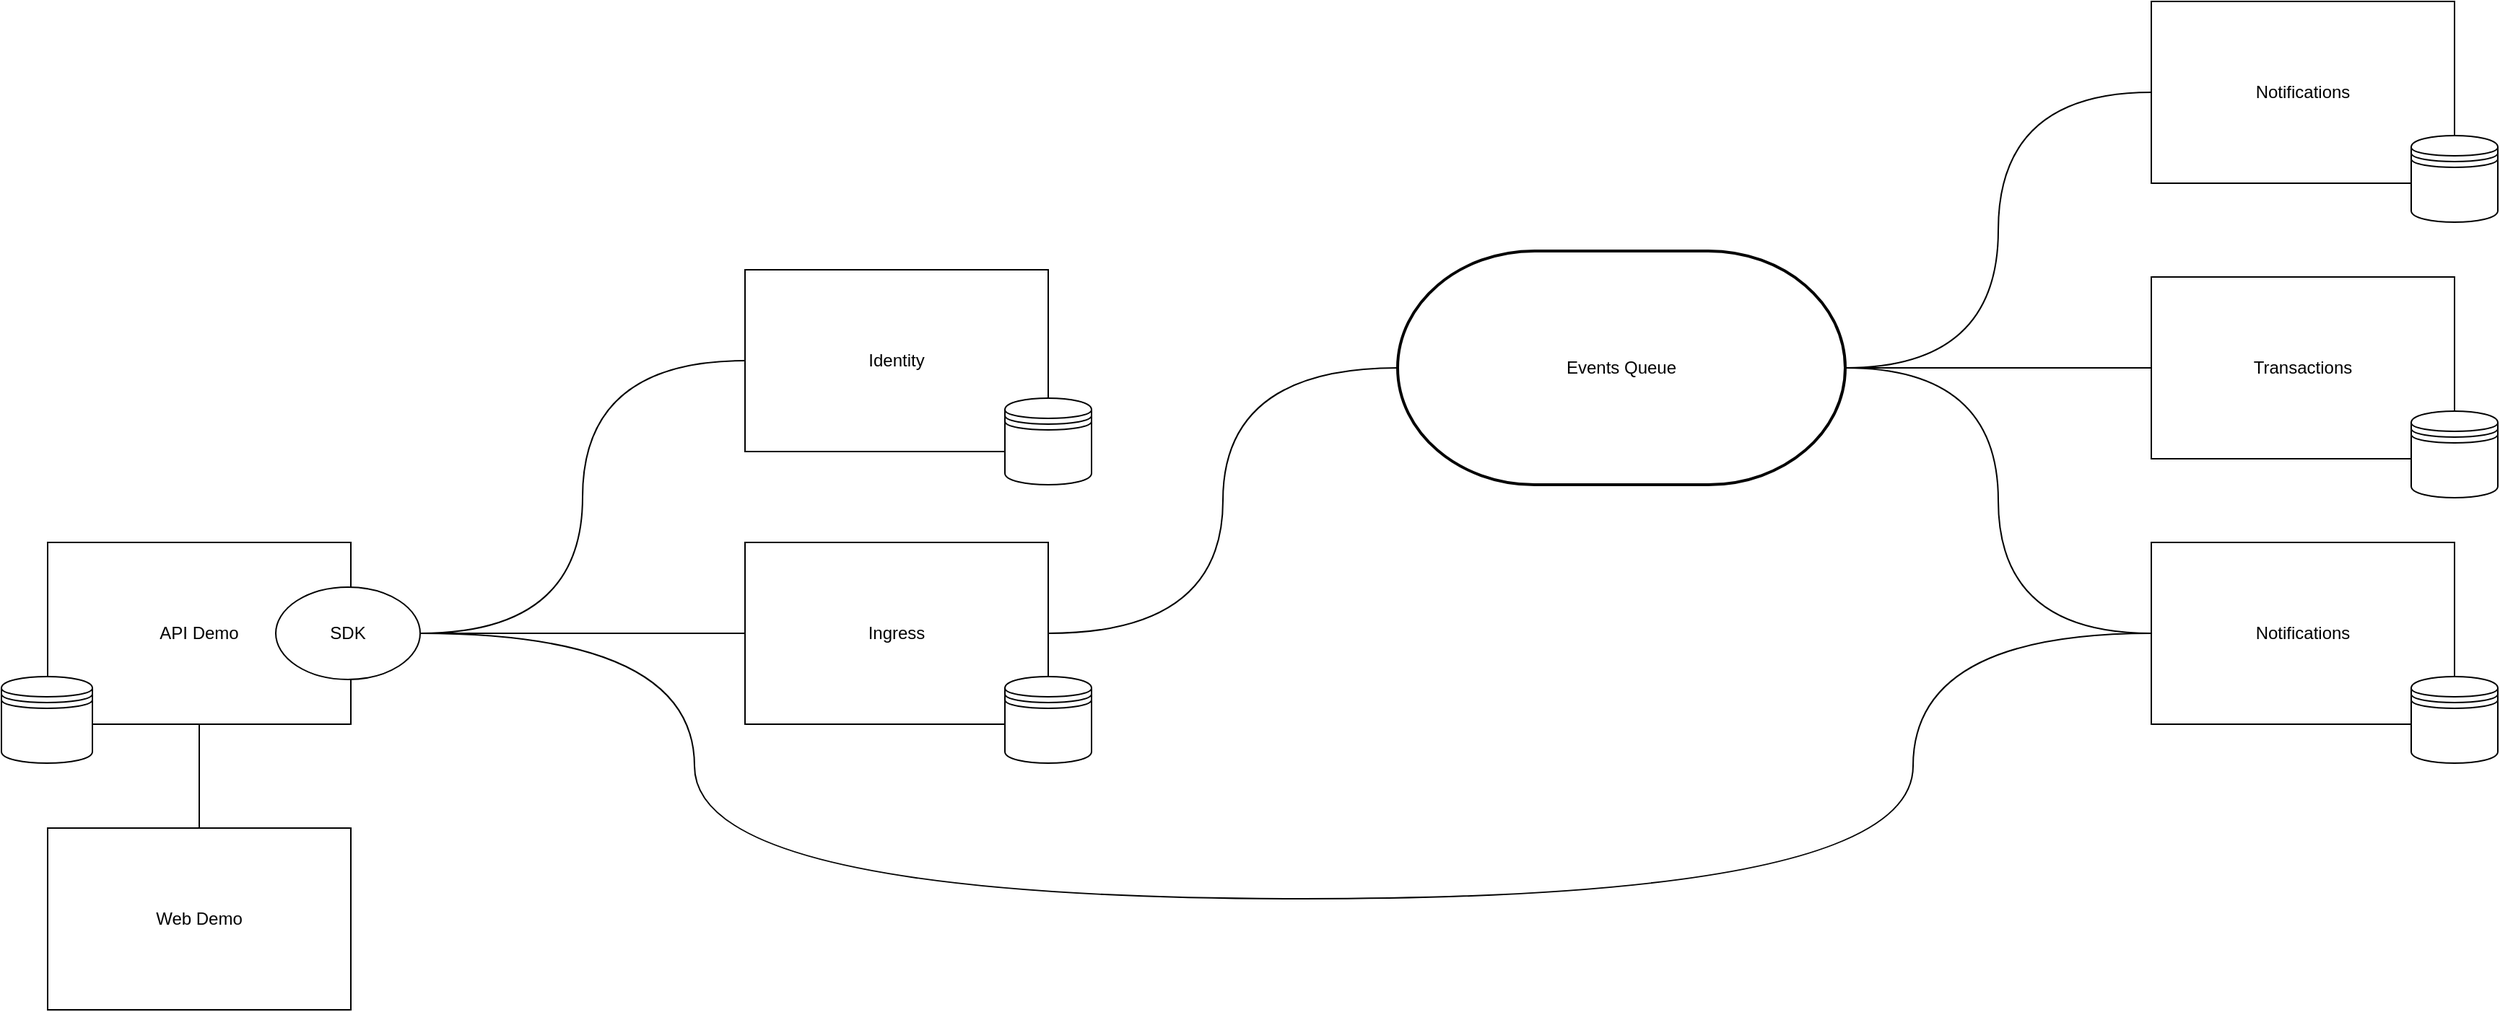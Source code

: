 <mxfile version="24.4.6" type="github">
  <diagram name="Página-1" id="heSXUDEthwXdo79Mh-mp">
    <mxGraphModel dx="2449" dy="1533" grid="0" gridSize="10" guides="1" tooltips="1" connect="1" arrows="1" fold="1" page="0" pageScale="1" pageWidth="827" pageHeight="1169" math="0" shadow="0">
      <root>
        <mxCell id="0" />
        <mxCell id="1" parent="0" />
        <mxCell id="p7mDFE83WgolEDiWBRAp-4" style="edgeStyle=orthogonalEdgeStyle;rounded=0;orthogonalLoop=1;jettySize=auto;html=1;exitX=0.5;exitY=0;exitDx=0;exitDy=0;endArrow=none;endFill=0;curved=1;" edge="1" parent="1" source="p7mDFE83WgolEDiWBRAp-1" target="p7mDFE83WgolEDiWBRAp-2">
          <mxGeometry relative="1" as="geometry" />
        </mxCell>
        <mxCell id="p7mDFE83WgolEDiWBRAp-1" value="Web Demo" style="rounded=0;whiteSpace=wrap;html=1;" vertex="1" parent="1">
          <mxGeometry x="-150" y="359" width="210" height="126" as="geometry" />
        </mxCell>
        <mxCell id="p7mDFE83WgolEDiWBRAp-8" value="Events Queue" style="strokeWidth=2;html=1;shape=mxgraph.flowchart.terminator;whiteSpace=wrap;" vertex="1" parent="1">
          <mxGeometry x="785" y="-41" width="310" height="162" as="geometry" />
        </mxCell>
        <mxCell id="p7mDFE83WgolEDiWBRAp-10" value="" style="endArrow=none;html=1;rounded=0;exitX=1;exitY=0.5;exitDx=0;exitDy=0;entryX=0;entryY=0.5;entryDx=0;entryDy=0;endFill=0;edgeStyle=orthogonalEdgeStyle;curved=1;" edge="1" parent="1" source="p7mDFE83WgolEDiWBRAp-17" target="p7mDFE83WgolEDiWBRAp-7">
          <mxGeometry width="50" height="50" relative="1" as="geometry">
            <mxPoint x="115" y="88" as="sourcePoint" />
            <mxPoint x="165" y="38" as="targetPoint" />
          </mxGeometry>
        </mxCell>
        <mxCell id="p7mDFE83WgolEDiWBRAp-11" value="" style="endArrow=none;html=1;rounded=0;entryX=0;entryY=0.5;entryDx=0;entryDy=0;entryPerimeter=0;exitX=1;exitY=0.5;exitDx=0;exitDy=0;endFill=0;edgeStyle=orthogonalEdgeStyle;curved=1;" edge="1" parent="1" source="p7mDFE83WgolEDiWBRAp-6" target="p7mDFE83WgolEDiWBRAp-8">
          <mxGeometry width="50" height="50" relative="1" as="geometry">
            <mxPoint x="587" y="306" as="sourcePoint" />
            <mxPoint x="637" y="256" as="targetPoint" />
          </mxGeometry>
        </mxCell>
        <mxCell id="p7mDFE83WgolEDiWBRAp-19" value="" style="endArrow=none;html=1;rounded=0;exitX=0;exitY=0.5;exitDx=0;exitDy=0;endFill=0;edgeStyle=orthogonalEdgeStyle;curved=1;entryX=1;entryY=0.5;entryDx=0;entryDy=0;" edge="1" parent="1" source="p7mDFE83WgolEDiWBRAp-6" target="p7mDFE83WgolEDiWBRAp-17">
          <mxGeometry width="50" height="50" relative="1" as="geometry">
            <mxPoint x="69" y="224" as="sourcePoint" />
            <mxPoint x="69" y="427" as="targetPoint" />
          </mxGeometry>
        </mxCell>
        <mxCell id="p7mDFE83WgolEDiWBRAp-21" value="" style="group" vertex="1" connectable="0" parent="1">
          <mxGeometry x="333" y="161" width="240" height="153" as="geometry" />
        </mxCell>
        <mxCell id="p7mDFE83WgolEDiWBRAp-6" value="Ingress" style="rounded=0;whiteSpace=wrap;html=1;" vertex="1" parent="p7mDFE83WgolEDiWBRAp-21">
          <mxGeometry width="210" height="126" as="geometry" />
        </mxCell>
        <mxCell id="p7mDFE83WgolEDiWBRAp-13" value="" style="shape=datastore;whiteSpace=wrap;html=1;" vertex="1" parent="p7mDFE83WgolEDiWBRAp-21">
          <mxGeometry x="180" y="93" width="60" height="60" as="geometry" />
        </mxCell>
        <mxCell id="p7mDFE83WgolEDiWBRAp-22" value="" style="group" vertex="1" connectable="0" parent="1">
          <mxGeometry x="333" y="-28" width="240" height="149" as="geometry" />
        </mxCell>
        <mxCell id="p7mDFE83WgolEDiWBRAp-7" value="Identity" style="rounded=0;whiteSpace=wrap;html=1;" vertex="1" parent="p7mDFE83WgolEDiWBRAp-22">
          <mxGeometry width="210" height="126" as="geometry" />
        </mxCell>
        <mxCell id="p7mDFE83WgolEDiWBRAp-14" value="" style="shape=datastore;whiteSpace=wrap;html=1;" vertex="1" parent="p7mDFE83WgolEDiWBRAp-22">
          <mxGeometry x="180" y="89" width="60" height="60" as="geometry" />
        </mxCell>
        <mxCell id="p7mDFE83WgolEDiWBRAp-24" value="" style="group" vertex="1" connectable="0" parent="1">
          <mxGeometry x="-182" y="161" width="290" height="153" as="geometry" />
        </mxCell>
        <mxCell id="p7mDFE83WgolEDiWBRAp-23" value="" style="group" vertex="1" connectable="0" parent="p7mDFE83WgolEDiWBRAp-24">
          <mxGeometry width="242" height="153" as="geometry" />
        </mxCell>
        <mxCell id="p7mDFE83WgolEDiWBRAp-2" value="API Demo" style="rounded=0;whiteSpace=wrap;html=1;" vertex="1" parent="p7mDFE83WgolEDiWBRAp-23">
          <mxGeometry x="32" width="210" height="126" as="geometry" />
        </mxCell>
        <mxCell id="p7mDFE83WgolEDiWBRAp-15" value="" style="shape=datastore;whiteSpace=wrap;html=1;" vertex="1" parent="p7mDFE83WgolEDiWBRAp-23">
          <mxGeometry y="93" width="63" height="60" as="geometry" />
        </mxCell>
        <mxCell id="p7mDFE83WgolEDiWBRAp-17" value="SDK" style="ellipse;whiteSpace=wrap;html=1;" vertex="1" parent="p7mDFE83WgolEDiWBRAp-24">
          <mxGeometry x="190" y="31" width="100" height="64" as="geometry" />
        </mxCell>
        <mxCell id="p7mDFE83WgolEDiWBRAp-25" value="" style="group" vertex="1" connectable="0" parent="1">
          <mxGeometry x="1307" y="-23" width="240" height="153" as="geometry" />
        </mxCell>
        <mxCell id="p7mDFE83WgolEDiWBRAp-26" value="Transactions" style="rounded=0;whiteSpace=wrap;html=1;" vertex="1" parent="p7mDFE83WgolEDiWBRAp-25">
          <mxGeometry width="210" height="126" as="geometry" />
        </mxCell>
        <mxCell id="p7mDFE83WgolEDiWBRAp-27" value="" style="shape=datastore;whiteSpace=wrap;html=1;" vertex="1" parent="p7mDFE83WgolEDiWBRAp-25">
          <mxGeometry x="180" y="93" width="60" height="60" as="geometry" />
        </mxCell>
        <mxCell id="p7mDFE83WgolEDiWBRAp-32" style="edgeStyle=orthogonalEdgeStyle;rounded=0;orthogonalLoop=1;jettySize=auto;html=1;exitX=0.5;exitY=1;exitDx=0;exitDy=0;" edge="1" parent="p7mDFE83WgolEDiWBRAp-25" source="p7mDFE83WgolEDiWBRAp-26" target="p7mDFE83WgolEDiWBRAp-26">
          <mxGeometry relative="1" as="geometry" />
        </mxCell>
        <mxCell id="p7mDFE83WgolEDiWBRAp-29" value="" style="group" vertex="1" connectable="0" parent="1">
          <mxGeometry x="1307" y="161" width="240" height="153" as="geometry" />
        </mxCell>
        <mxCell id="p7mDFE83WgolEDiWBRAp-30" value="Notifications" style="rounded=0;whiteSpace=wrap;html=1;" vertex="1" parent="p7mDFE83WgolEDiWBRAp-29">
          <mxGeometry width="210" height="126" as="geometry" />
        </mxCell>
        <mxCell id="p7mDFE83WgolEDiWBRAp-31" value="" style="shape=datastore;whiteSpace=wrap;html=1;" vertex="1" parent="p7mDFE83WgolEDiWBRAp-29">
          <mxGeometry x="180" y="93" width="60" height="60" as="geometry" />
        </mxCell>
        <mxCell id="p7mDFE83WgolEDiWBRAp-33" value="" style="endArrow=none;html=1;rounded=0;endFill=0;edgeStyle=orthogonalEdgeStyle;elbow=vertical;curved=1;entryX=0;entryY=0.5;entryDx=0;entryDy=0;exitX=1;exitY=0.5;exitDx=0;exitDy=0;exitPerimeter=0;" edge="1" parent="1" source="p7mDFE83WgolEDiWBRAp-8" target="p7mDFE83WgolEDiWBRAp-26">
          <mxGeometry width="50" height="50" relative="1" as="geometry">
            <mxPoint x="1076" y="215" as="sourcePoint" />
            <mxPoint x="1126" y="165" as="targetPoint" />
          </mxGeometry>
        </mxCell>
        <mxCell id="p7mDFE83WgolEDiWBRAp-34" value="" style="endArrow=none;html=1;rounded=0;endFill=0;edgeStyle=orthogonalEdgeStyle;elbow=vertical;curved=1;entryX=0;entryY=0.5;entryDx=0;entryDy=0;exitX=1;exitY=0.5;exitDx=0;exitDy=0;exitPerimeter=0;" edge="1" parent="1" source="p7mDFE83WgolEDiWBRAp-8" target="p7mDFE83WgolEDiWBRAp-30">
          <mxGeometry width="50" height="50" relative="1" as="geometry">
            <mxPoint x="1105" y="50" as="sourcePoint" />
            <mxPoint x="1317" y="50" as="targetPoint" />
          </mxGeometry>
        </mxCell>
        <mxCell id="p7mDFE83WgolEDiWBRAp-35" value="" style="group" vertex="1" connectable="0" parent="1">
          <mxGeometry x="1307" y="-214" width="240" height="153" as="geometry" />
        </mxCell>
        <mxCell id="p7mDFE83WgolEDiWBRAp-36" value="Notifications" style="rounded=0;whiteSpace=wrap;html=1;" vertex="1" parent="p7mDFE83WgolEDiWBRAp-35">
          <mxGeometry width="210" height="126" as="geometry" />
        </mxCell>
        <mxCell id="p7mDFE83WgolEDiWBRAp-37" value="" style="shape=datastore;whiteSpace=wrap;html=1;" vertex="1" parent="p7mDFE83WgolEDiWBRAp-35">
          <mxGeometry x="180" y="93" width="60" height="60" as="geometry" />
        </mxCell>
        <mxCell id="p7mDFE83WgolEDiWBRAp-38" value="" style="endArrow=none;html=1;rounded=0;endFill=0;edgeStyle=orthogonalEdgeStyle;elbow=vertical;curved=1;entryX=0;entryY=0.5;entryDx=0;entryDy=0;exitX=1;exitY=0.5;exitDx=0;exitDy=0;exitPerimeter=0;" edge="1" parent="1" source="p7mDFE83WgolEDiWBRAp-8" target="p7mDFE83WgolEDiWBRAp-36">
          <mxGeometry width="50" height="50" relative="1" as="geometry">
            <mxPoint x="1105" y="50" as="sourcePoint" />
            <mxPoint x="1317" y="50" as="targetPoint" />
          </mxGeometry>
        </mxCell>
        <mxCell id="p7mDFE83WgolEDiWBRAp-40" value="" style="endArrow=none;html=1;rounded=0;endFill=0;edgeStyle=orthogonalEdgeStyle;elbow=vertical;curved=1;entryX=0;entryY=0.5;entryDx=0;entryDy=0;exitX=1;exitY=0.5;exitDx=0;exitDy=0;" edge="1" parent="1" source="p7mDFE83WgolEDiWBRAp-17" target="p7mDFE83WgolEDiWBRAp-30">
          <mxGeometry width="50" height="50" relative="1" as="geometry">
            <mxPoint x="1105" y="50" as="sourcePoint" />
            <mxPoint x="1317" y="234" as="targetPoint" />
            <Array as="points">
              <mxPoint x="298" y="224" />
              <mxPoint x="298" y="408" />
              <mxPoint x="1142" y="408" />
              <mxPoint x="1142" y="224" />
            </Array>
          </mxGeometry>
        </mxCell>
      </root>
    </mxGraphModel>
  </diagram>
</mxfile>
